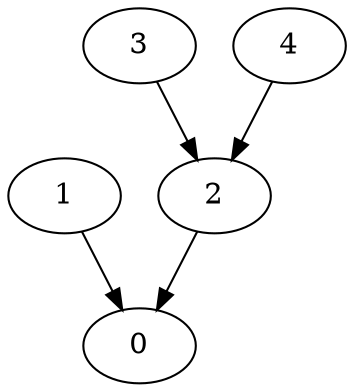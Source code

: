 /* Created by igraph 0.6.5 */
digraph {
  0;
  1;
  2;
  3;
  4;

  1 -> 0;
  2 -> 0;
  3 -> 2;
  4 -> 2;
}
